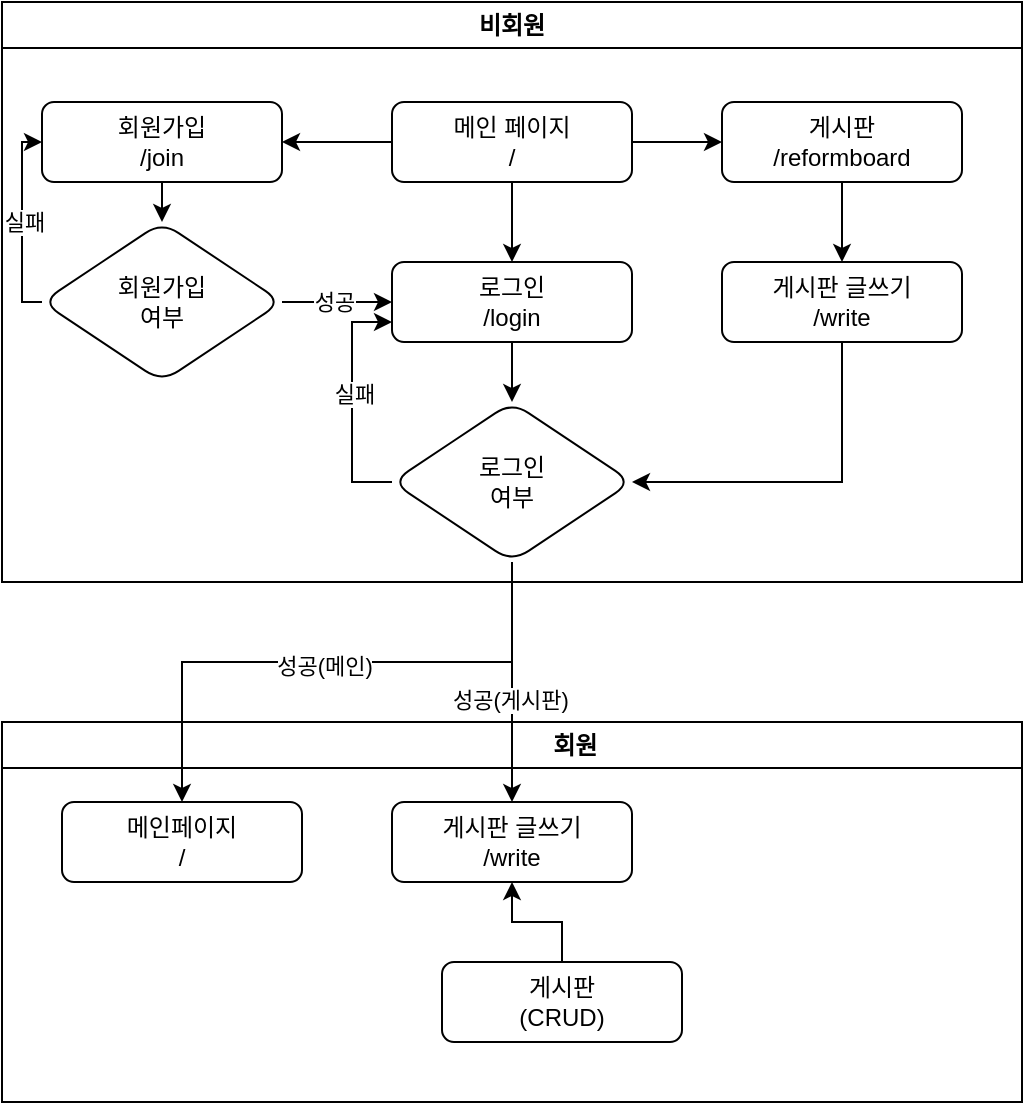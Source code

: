<?xml version="1.0" encoding="UTF-8"?>
<mxfile version="24.7.17">
  <diagram id="C5RBs43oDa-KdzZeNtuy" name="Page-1">
    <mxGraphModel dx="683" dy="409" grid="1" gridSize="10" guides="1" tooltips="1" connect="1" arrows="1" fold="1" page="1" pageScale="1" pageWidth="827" pageHeight="1169" math="0" shadow="0">
      <root>
        <mxCell id="WIyWlLk6GJQsqaUBKTNV-0" />
        <mxCell id="WIyWlLk6GJQsqaUBKTNV-1" parent="WIyWlLk6GJQsqaUBKTNV-0" />
        <mxCell id="45w7jqHD4FWtg5tpyYvS-9" value="비회원" style="swimlane;whiteSpace=wrap;html=1;" vertex="1" parent="WIyWlLk6GJQsqaUBKTNV-1">
          <mxGeometry x="40" y="40" width="510" height="290" as="geometry" />
        </mxCell>
        <mxCell id="45w7jqHD4FWtg5tpyYvS-3" value="" style="edgeStyle=orthogonalEdgeStyle;rounded=0;orthogonalLoop=1;jettySize=auto;html=1;" edge="1" parent="45w7jqHD4FWtg5tpyYvS-9" source="WIyWlLk6GJQsqaUBKTNV-3" target="45w7jqHD4FWtg5tpyYvS-2">
          <mxGeometry relative="1" as="geometry" />
        </mxCell>
        <mxCell id="45w7jqHD4FWtg5tpyYvS-32" value="" style="edgeStyle=orthogonalEdgeStyle;rounded=0;orthogonalLoop=1;jettySize=auto;html=1;" edge="1" parent="45w7jqHD4FWtg5tpyYvS-9" source="WIyWlLk6GJQsqaUBKTNV-3" target="45w7jqHD4FWtg5tpyYvS-31">
          <mxGeometry relative="1" as="geometry" />
        </mxCell>
        <mxCell id="45w7jqHD4FWtg5tpyYvS-46" value="" style="edgeStyle=orthogonalEdgeStyle;rounded=0;orthogonalLoop=1;jettySize=auto;html=1;" edge="1" parent="45w7jqHD4FWtg5tpyYvS-9" source="WIyWlLk6GJQsqaUBKTNV-3" target="45w7jqHD4FWtg5tpyYvS-44">
          <mxGeometry relative="1" as="geometry" />
        </mxCell>
        <mxCell id="WIyWlLk6GJQsqaUBKTNV-3" value="메인 페이지&lt;div&gt;/&lt;/div&gt;" style="rounded=1;whiteSpace=wrap;html=1;fontSize=12;glass=0;strokeWidth=1;shadow=0;" parent="45w7jqHD4FWtg5tpyYvS-9" vertex="1">
          <mxGeometry x="195" y="50" width="120" height="40" as="geometry" />
        </mxCell>
        <mxCell id="45w7jqHD4FWtg5tpyYvS-29" value="" style="edgeStyle=orthogonalEdgeStyle;rounded=0;orthogonalLoop=1;jettySize=auto;html=1;" edge="1" parent="45w7jqHD4FWtg5tpyYvS-9" source="45w7jqHD4FWtg5tpyYvS-2" target="45w7jqHD4FWtg5tpyYvS-28">
          <mxGeometry relative="1" as="geometry" />
        </mxCell>
        <mxCell id="45w7jqHD4FWtg5tpyYvS-2" value="게시판&lt;div&gt;/reformboard&lt;/div&gt;" style="whiteSpace=wrap;html=1;rounded=1;glass=0;strokeWidth=1;shadow=0;" vertex="1" parent="45w7jqHD4FWtg5tpyYvS-9">
          <mxGeometry x="360" y="50" width="120" height="40" as="geometry" />
        </mxCell>
        <mxCell id="45w7jqHD4FWtg5tpyYvS-57" style="edgeStyle=orthogonalEdgeStyle;rounded=0;orthogonalLoop=1;jettySize=auto;html=1;exitX=0;exitY=0.5;exitDx=0;exitDy=0;entryX=0;entryY=0.75;entryDx=0;entryDy=0;" edge="1" parent="45w7jqHD4FWtg5tpyYvS-9" source="45w7jqHD4FWtg5tpyYvS-22" target="45w7jqHD4FWtg5tpyYvS-44">
          <mxGeometry relative="1" as="geometry" />
        </mxCell>
        <mxCell id="45w7jqHD4FWtg5tpyYvS-58" value="실패" style="edgeLabel;html=1;align=center;verticalAlign=middle;resizable=0;points=[];" vertex="1" connectable="0" parent="45w7jqHD4FWtg5tpyYvS-57">
          <mxGeometry x="0.065" y="-1" relative="1" as="geometry">
            <mxPoint as="offset" />
          </mxGeometry>
        </mxCell>
        <mxCell id="45w7jqHD4FWtg5tpyYvS-22" value="로그인&lt;div&gt;여부&lt;/div&gt;" style="rhombus;whiteSpace=wrap;html=1;rounded=1;glass=0;strokeWidth=1;shadow=0;" vertex="1" parent="45w7jqHD4FWtg5tpyYvS-9">
          <mxGeometry x="195" y="200" width="120" height="80" as="geometry" />
        </mxCell>
        <mxCell id="45w7jqHD4FWtg5tpyYvS-47" value="" style="edgeStyle=orthogonalEdgeStyle;rounded=0;orthogonalLoop=1;jettySize=auto;html=1;entryX=1;entryY=0.5;entryDx=0;entryDy=0;exitX=0.5;exitY=1;exitDx=0;exitDy=0;" edge="1" parent="45w7jqHD4FWtg5tpyYvS-9" source="45w7jqHD4FWtg5tpyYvS-28" target="45w7jqHD4FWtg5tpyYvS-22">
          <mxGeometry relative="1" as="geometry" />
        </mxCell>
        <mxCell id="45w7jqHD4FWtg5tpyYvS-28" value="게시판 글쓰기&lt;div&gt;/write&lt;/div&gt;" style="whiteSpace=wrap;html=1;rounded=1;glass=0;strokeWidth=1;shadow=0;" vertex="1" parent="45w7jqHD4FWtg5tpyYvS-9">
          <mxGeometry x="360" y="130" width="120" height="40" as="geometry" />
        </mxCell>
        <mxCell id="45w7jqHD4FWtg5tpyYvS-52" style="edgeStyle=orthogonalEdgeStyle;rounded=0;orthogonalLoop=1;jettySize=auto;html=1;exitX=0.5;exitY=1;exitDx=0;exitDy=0;entryX=0.5;entryY=0;entryDx=0;entryDy=0;" edge="1" parent="45w7jqHD4FWtg5tpyYvS-9" source="45w7jqHD4FWtg5tpyYvS-31" target="45w7jqHD4FWtg5tpyYvS-51">
          <mxGeometry relative="1" as="geometry" />
        </mxCell>
        <mxCell id="45w7jqHD4FWtg5tpyYvS-31" value="회원가입&lt;div&gt;/join&lt;/div&gt;" style="rounded=1;whiteSpace=wrap;html=1;fontSize=12;glass=0;strokeWidth=1;shadow=0;" vertex="1" parent="45w7jqHD4FWtg5tpyYvS-9">
          <mxGeometry x="20" y="50" width="120" height="40" as="geometry" />
        </mxCell>
        <mxCell id="45w7jqHD4FWtg5tpyYvS-48" value="" style="edgeStyle=orthogonalEdgeStyle;rounded=0;orthogonalLoop=1;jettySize=auto;html=1;" edge="1" parent="45w7jqHD4FWtg5tpyYvS-9" source="45w7jqHD4FWtg5tpyYvS-44" target="45w7jqHD4FWtg5tpyYvS-22">
          <mxGeometry relative="1" as="geometry" />
        </mxCell>
        <mxCell id="45w7jqHD4FWtg5tpyYvS-44" value="로그인&lt;div&gt;/login&lt;/div&gt;" style="whiteSpace=wrap;html=1;rounded=1;glass=0;strokeWidth=1;shadow=0;" vertex="1" parent="45w7jqHD4FWtg5tpyYvS-9">
          <mxGeometry x="195" y="130" width="120" height="40" as="geometry" />
        </mxCell>
        <mxCell id="45w7jqHD4FWtg5tpyYvS-53" value="" style="edgeStyle=orthogonalEdgeStyle;rounded=0;orthogonalLoop=1;jettySize=auto;html=1;" edge="1" parent="45w7jqHD4FWtg5tpyYvS-9" source="45w7jqHD4FWtg5tpyYvS-51" target="45w7jqHD4FWtg5tpyYvS-44">
          <mxGeometry relative="1" as="geometry" />
        </mxCell>
        <mxCell id="45w7jqHD4FWtg5tpyYvS-54" value="성공" style="edgeLabel;html=1;align=center;verticalAlign=middle;resizable=0;points=[];" vertex="1" connectable="0" parent="45w7jqHD4FWtg5tpyYvS-53">
          <mxGeometry x="0.185" y="-4" relative="1" as="geometry">
            <mxPoint x="-7" y="-4" as="offset" />
          </mxGeometry>
        </mxCell>
        <mxCell id="45w7jqHD4FWtg5tpyYvS-55" style="edgeStyle=orthogonalEdgeStyle;rounded=0;orthogonalLoop=1;jettySize=auto;html=1;exitX=0;exitY=0.5;exitDx=0;exitDy=0;entryX=0;entryY=0.5;entryDx=0;entryDy=0;" edge="1" parent="45w7jqHD4FWtg5tpyYvS-9" source="45w7jqHD4FWtg5tpyYvS-51" target="45w7jqHD4FWtg5tpyYvS-31">
          <mxGeometry relative="1" as="geometry">
            <Array as="points">
              <mxPoint x="10" y="150" />
              <mxPoint x="10" y="70" />
            </Array>
          </mxGeometry>
        </mxCell>
        <mxCell id="45w7jqHD4FWtg5tpyYvS-56" value="실패" style="edgeLabel;html=1;align=center;verticalAlign=middle;resizable=0;points=[];" vertex="1" connectable="0" parent="45w7jqHD4FWtg5tpyYvS-55">
          <mxGeometry x="0.196" y="-1" relative="1" as="geometry">
            <mxPoint y="10" as="offset" />
          </mxGeometry>
        </mxCell>
        <mxCell id="45w7jqHD4FWtg5tpyYvS-51" value="회원가입&lt;div&gt;여부&lt;/div&gt;" style="rhombus;whiteSpace=wrap;html=1;rounded=1;glass=0;strokeWidth=1;shadow=0;" vertex="1" parent="45w7jqHD4FWtg5tpyYvS-9">
          <mxGeometry x="20" y="110" width="120" height="80" as="geometry" />
        </mxCell>
        <mxCell id="45w7jqHD4FWtg5tpyYvS-12" value="&amp;nbsp; &amp;nbsp; &amp;nbsp; &amp;nbsp; &amp;nbsp; &amp;nbsp; &amp;nbsp; &amp;nbsp; &amp;nbsp; &amp;nbsp;회원" style="swimlane;whiteSpace=wrap;html=1;" vertex="1" parent="WIyWlLk6GJQsqaUBKTNV-1">
          <mxGeometry x="40" y="400" width="510" height="190" as="geometry">
            <mxRectangle x="40" y="400" width="60" height="30" as="alternateBounds" />
          </mxGeometry>
        </mxCell>
        <mxCell id="45w7jqHD4FWtg5tpyYvS-13" value="메인페이지&lt;div&gt;/&lt;/div&gt;" style="rounded=1;whiteSpace=wrap;html=1;fontSize=12;glass=0;strokeWidth=1;shadow=0;" vertex="1" parent="45w7jqHD4FWtg5tpyYvS-12">
          <mxGeometry x="30" y="40" width="120" height="40" as="geometry" />
        </mxCell>
        <mxCell id="45w7jqHD4FWtg5tpyYvS-5" value="게시판&lt;div&gt;(CRUD)&lt;/div&gt;" style="whiteSpace=wrap;html=1;rounded=1;glass=0;strokeWidth=1;shadow=0;" vertex="1" parent="45w7jqHD4FWtg5tpyYvS-12">
          <mxGeometry x="220" y="120" width="120" height="40" as="geometry" />
        </mxCell>
        <mxCell id="45w7jqHD4FWtg5tpyYvS-7" value="게시판 글쓰기&lt;div&gt;/write&lt;/div&gt;" style="whiteSpace=wrap;html=1;rounded=1;glass=0;strokeWidth=1;shadow=0;" vertex="1" parent="45w7jqHD4FWtg5tpyYvS-12">
          <mxGeometry x="195" y="40" width="120" height="40" as="geometry" />
        </mxCell>
        <mxCell id="45w7jqHD4FWtg5tpyYvS-8" value="" style="edgeStyle=orthogonalEdgeStyle;rounded=0;orthogonalLoop=1;jettySize=auto;html=1;" edge="1" parent="45w7jqHD4FWtg5tpyYvS-12" source="45w7jqHD4FWtg5tpyYvS-5" target="45w7jqHD4FWtg5tpyYvS-7">
          <mxGeometry relative="1" as="geometry" />
        </mxCell>
        <mxCell id="45w7jqHD4FWtg5tpyYvS-34" style="edgeStyle=orthogonalEdgeStyle;rounded=0;orthogonalLoop=1;jettySize=auto;html=1;exitX=0.5;exitY=1;exitDx=0;exitDy=0;" edge="1" parent="WIyWlLk6GJQsqaUBKTNV-1" source="45w7jqHD4FWtg5tpyYvS-22" target="45w7jqHD4FWtg5tpyYvS-13">
          <mxGeometry relative="1" as="geometry">
            <Array as="points">
              <mxPoint x="295" y="370" />
              <mxPoint x="130" y="370" />
            </Array>
          </mxGeometry>
        </mxCell>
        <mxCell id="45w7jqHD4FWtg5tpyYvS-35" value="성공(메인)" style="edgeLabel;html=1;align=center;verticalAlign=middle;resizable=0;points=[];" vertex="1" connectable="0" parent="45w7jqHD4FWtg5tpyYvS-34">
          <mxGeometry x="0.014" y="2" relative="1" as="geometry">
            <mxPoint as="offset" />
          </mxGeometry>
        </mxCell>
        <mxCell id="45w7jqHD4FWtg5tpyYvS-59" style="edgeStyle=orthogonalEdgeStyle;rounded=0;orthogonalLoop=1;jettySize=auto;html=1;exitX=0.5;exitY=1;exitDx=0;exitDy=0;" edge="1" parent="WIyWlLk6GJQsqaUBKTNV-1" source="45w7jqHD4FWtg5tpyYvS-22" target="45w7jqHD4FWtg5tpyYvS-7">
          <mxGeometry relative="1" as="geometry" />
        </mxCell>
        <mxCell id="45w7jqHD4FWtg5tpyYvS-60" value="성공(게시판)" style="edgeLabel;html=1;align=center;verticalAlign=middle;resizable=0;points=[];" vertex="1" connectable="0" parent="45w7jqHD4FWtg5tpyYvS-59">
          <mxGeometry x="0.138" y="-1" relative="1" as="geometry">
            <mxPoint as="offset" />
          </mxGeometry>
        </mxCell>
      </root>
    </mxGraphModel>
  </diagram>
</mxfile>
